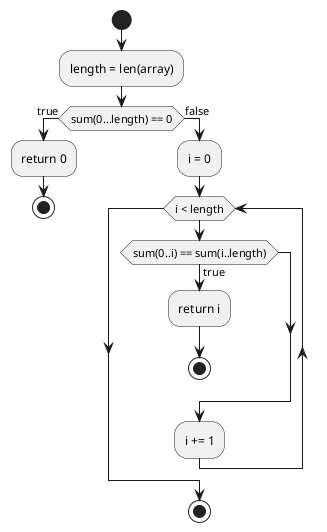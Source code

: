 @startuml task_1_28
start
:length = len(array);

if (sum(0...length) == 0) then (true)
  :return 0;
  stop

else (false)
  :i = 0;

  while (i < length)
    if (sum(0..i) == sum(i..length)) then (true)
      :return i;
      stop
    endif

    :i += 1;
  endwhile
  stop
endif

@enduml
